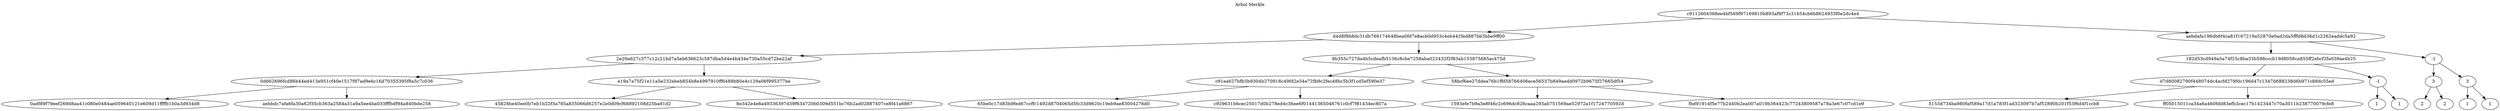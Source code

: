 digraph G{
label="Arbol Merkle"
labelloc = "t"
node [shape=box]
Nodo396945887[label="c9112604368ee4bf569f97169810b893af9f73c31654cb6b8624933f0e2dc4e4" shape=ellipse];
Nodo1822047157[label="d4d8f8b8dc31db769174648bea0fd7e8acb0d953c4eb442fed887bb3bbe9ff00" shape=ellipse];
Nodo178631289[label="2e29a627c377c12c21bd7a5eb636623c587dba5d4e4b434e730a55cd72be22af" shape=ellipse];
Nodo1669369013[label="0d662696fcd86b44ed413e951cf40e1517f97ad9e6c16d70355395f8a5c7c036" shape=ellipse];
Nodo859203339[label="0adf89f79eef269d8aa41c080e0484ae059640121e609d11ffffb1b0a3d934d8" shape=ellipse];
Nodo1669369013 -> Nodo859203339;
Nodo248292683[label="aebbdc7afa6fa30a62f35cb363a2584a31a9a5ee4ba033fffbdf94a840bde258" shape=ellipse];
Nodo1669369013 -> Nodo248292683;
Nodo178631289 -> Nodo1669369013;
Nodo702408849[label="e19a7a75f21e11a5e232ebeb854b8e4997910ff6489b80e4c129a06f995377be" shape=ellipse];
Nodo1323248699[label="45828be40ee0b7eb1b22f3a785a835066d6257e2e0d09cf68892108d25ba91d2" shape=ellipse];
Nodo702408849 -> Nodo1323248699;
Nodo1322321108[label="8e342e4e8a49336397d39f634720b0309d551bc76b2ad02887407ce8f41a6867" shape=ellipse];
Nodo702408849 -> Nodo1322321108;
Nodo178631289 -> Nodo702408849;
Nodo1822047157 -> Nodo178631289;
Nodo626788024[label="8b355c727da4b5cdeafb5136c8cbe7258aba022432f2f83ab153875685ac475d" shape=ellipse];
Nodo1661201378[label="c91ea627bfb3b9304b270918c49fd2e34e72fb9c2fec48bc5b3f1cd5ef590e37" shape=ellipse];
Nodo1418374477[label="65be0c17d83b9fed67ccffc1492d8704065d5fc33d9620c19eb9ae83004276d0" shape=ellipse];
Nodo1661201378 -> Nodo1418374477;
Nodo305919148[label="c929631b6cec25017d0b278ed4c36ee6f01441365046761c0cf7f81434ec807a" shape=ellipse];
Nodo1661201378 -> Nodo305919148;
Nodo626788024 -> Nodo1661201378;
Nodo1461148053[label="58bcf6ee27ddea76b1ffd58766406ece56537b849aedd0972b9675f27665df54" shape=ellipse];
Nodo725087342[label="1593efe7b9a3e8f46c2c696dc826caaa293ab751569ae52972a1f1724770592d" shape=ellipse];
Nodo1461148053 -> Nodo725087342;
Nodo718722176[label="fbd91914f5e77b2440b2ea007a019b364423c77243809587a78a3e67c07cd1e9" shape=ellipse];
Nodo1461148053 -> Nodo718722176;
Nodo626788024 -> Nodo1461148053;
Nodo1822047157 -> Nodo626788024;
Nodo396945887 -> Nodo1822047157;
Nodo1736825826[label="aebdafa196db6f4ca81f167219a52870e0ad2da5fffd8d36d1c2262eaddc5a92" shape=ellipse];
Nodo179563894[label="182d53cd949a5a74f25c8ba33b598cccb19d8058ca855ff2ebcf2fa039ae4b25" shape=ellipse];
Nodo515112138[label="d7d80082790f448074dc4acfd279fdc196d47c1347d688238d6b971c88dc55ed" shape=ellipse];
Nodo39668040[label="5153d734ba980faf589a17d1a783f1ad323097b7af52890b201f53f6d4f1ccb8" shape=ellipse];
Nodo515112138 -> Nodo39668040;
Nodo1271846954[label="ff05015011ca34a6a460fdd83efb3cec17b1423447c70a3011b238770079cfe8" shape=ellipse];
Nodo515112138 -> Nodo1271846954;
Nodo179563894 -> Nodo515112138;
Nodo1585661048[label="-1" shape=ellipse];
Nodo1607972558[label="1" shape=ellipse];
Nodo1585661048 -> Nodo1607972558;
Nodo925410165[label="1" shape=ellipse];
Nodo1585661048 -> Nodo925410165;
Nodo179563894 -> Nodo1585661048;
Nodo1736825826 -> Nodo179563894;
Nodo177877554[label="-1" shape=ellipse];
Nodo1316886429[label="3" shape=ellipse];
Nodo754825562[label="2" shape=ellipse];
Nodo1316886429 -> Nodo754825562;
Nodo1581028539[label="2" shape=ellipse];
Nodo1316886429 -> Nodo1581028539;
Nodo177877554 -> Nodo1316886429;
Nodo99366636[label="3" shape=ellipse];
Nodo999299891[label="1" shape=ellipse];
Nodo99366636 -> Nodo999299891;
Nodo2061910642[label="1" shape=ellipse];
Nodo99366636 -> Nodo2061910642;
Nodo177877554 -> Nodo99366636;
Nodo1736825826 -> Nodo177877554;
Nodo396945887 -> Nodo1736825826;
}
